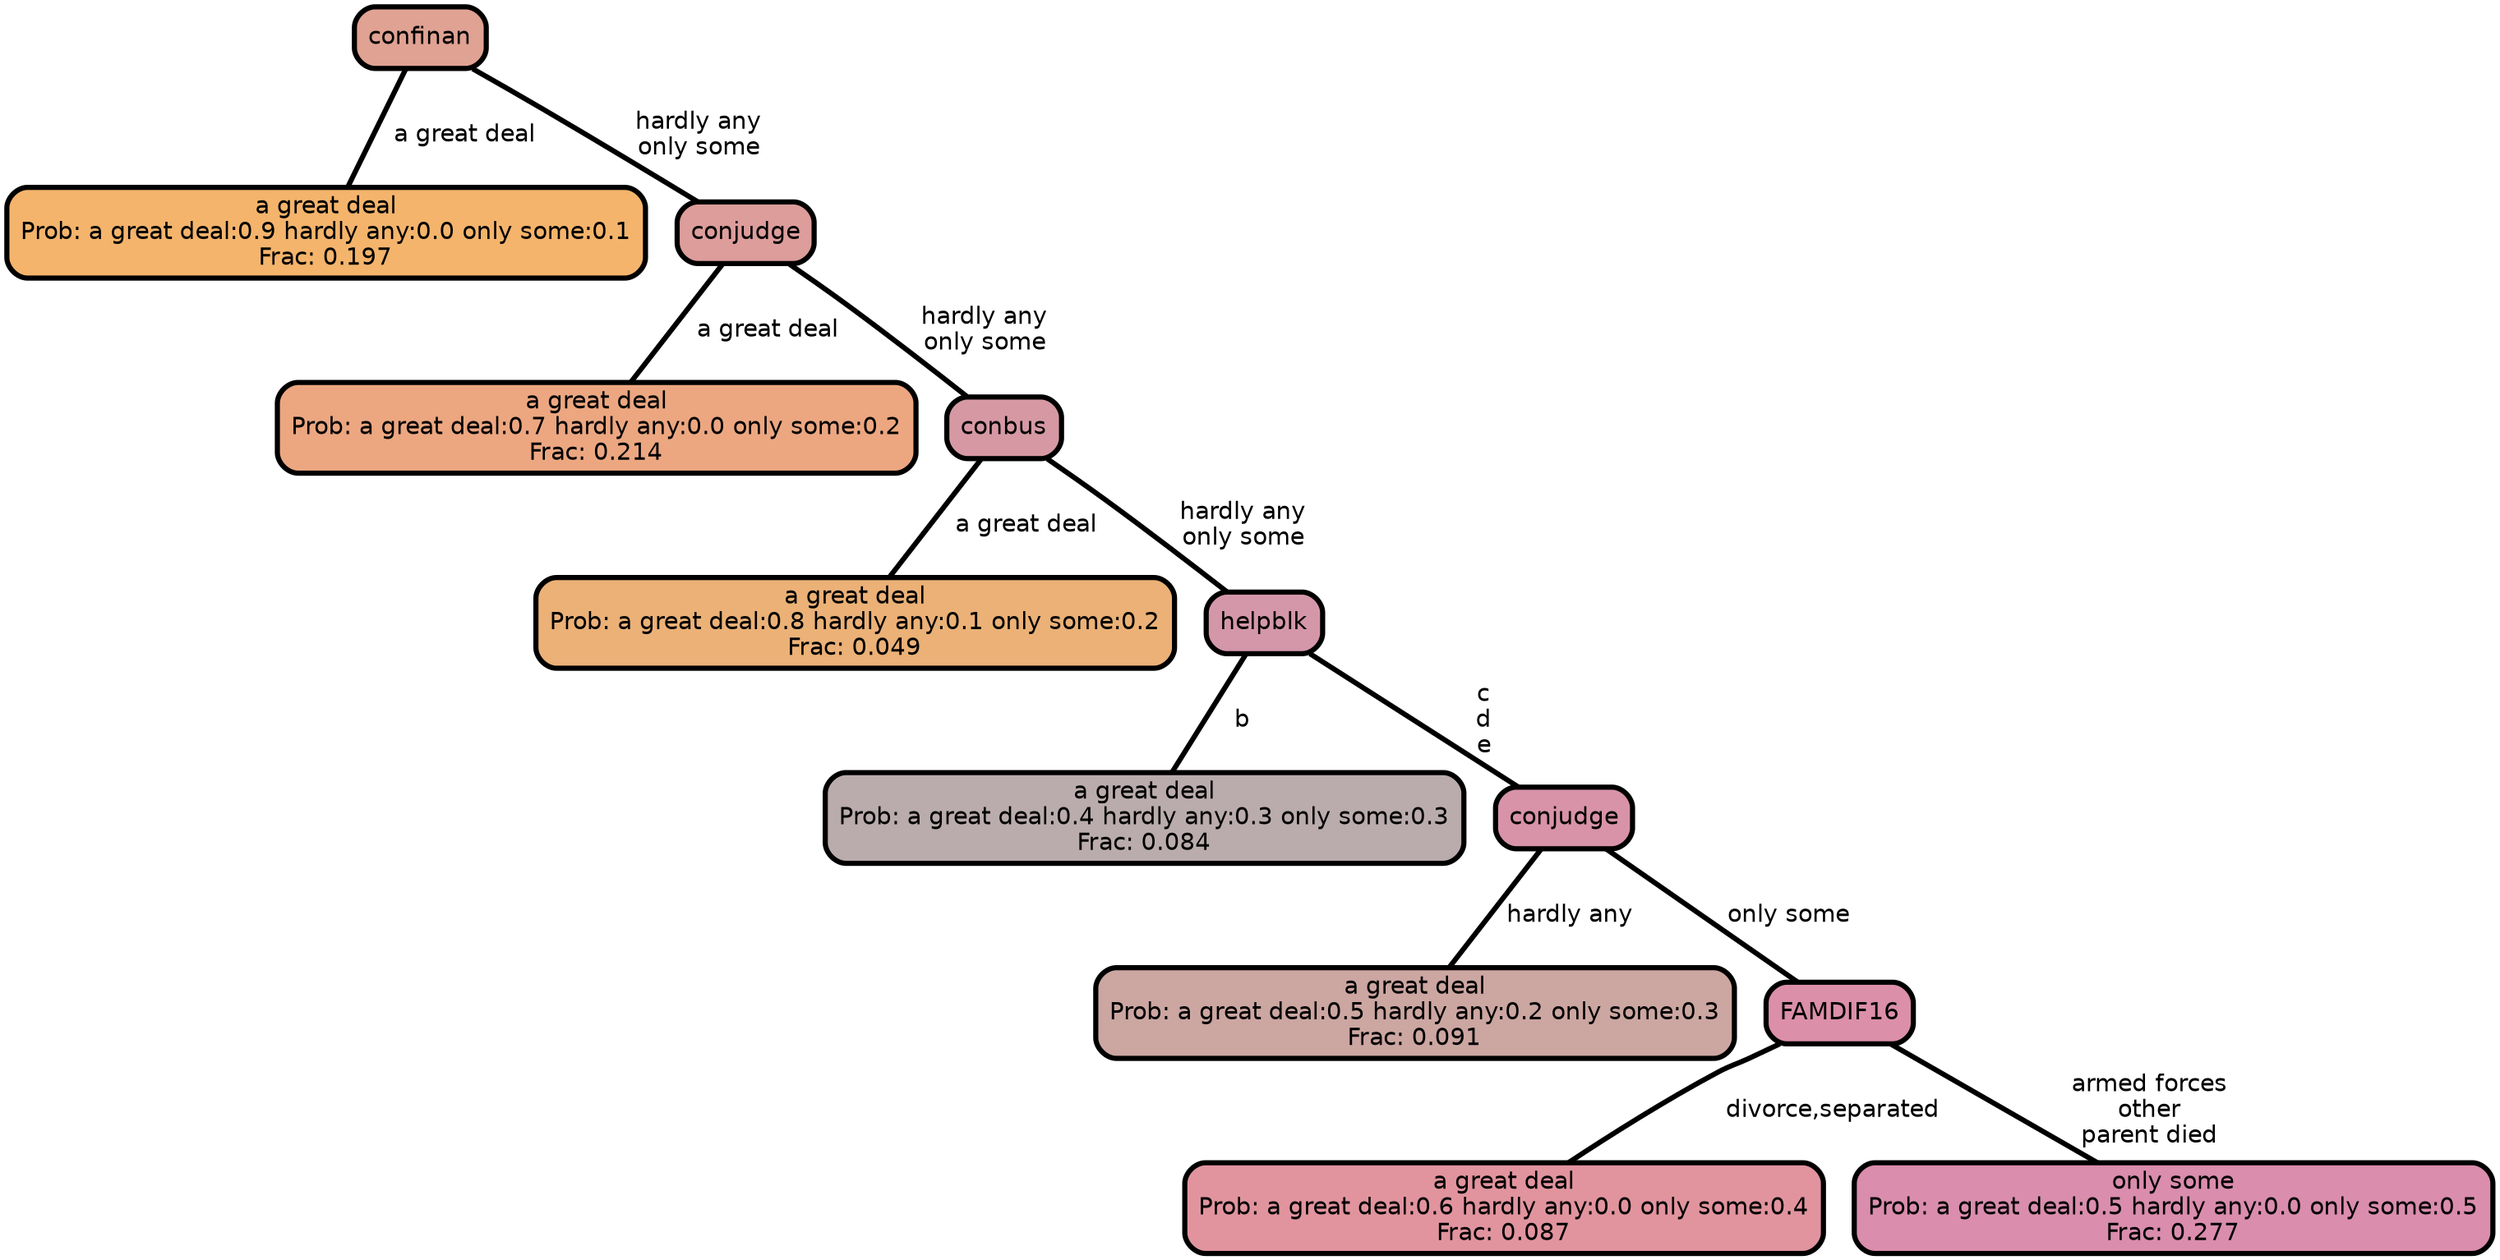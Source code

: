 graph Tree {
node [shape=box, style="filled, rounded",color="black",penwidth="3",fontcolor="black",                 fontname=helvetica] ;
graph [ranksep="0 equally", splines=straight,                 bgcolor=transparent, dpi=200] ;
edge [fontname=helvetica, color=black] ;
0 [label="a great deal
Prob: a great deal:0.9 hardly any:0.0 only some:0.1
Frac: 0.197", fillcolor="#f4b46c"] ;
1 [label="confinan", fillcolor="#e0a292"] ;
2 [label="a great deal
Prob: a great deal:0.7 hardly any:0.0 only some:0.2
Frac: 0.214", fillcolor="#eca781"] ;
3 [label="conjudge", fillcolor="#dc9d9b"] ;
4 [label="a great deal
Prob: a great deal:0.8 hardly any:0.1 only some:0.2
Frac: 0.049", fillcolor="#ebb177"] ;
5 [label="conbus", fillcolor="#d699a4"] ;
6 [label="a great deal
Prob: a great deal:0.4 hardly any:0.3 only some:0.3
Frac: 0.084", fillcolor="#baacad"] ;
7 [label="helpblk", fillcolor="#d497a9"] ;
8 [label="a great deal
Prob: a great deal:0.5 hardly any:0.2 only some:0.3
Frac: 0.091", fillcolor="#cca6a1"] ;
9 [label="conjudge", fillcolor="#d893a8"] ;
10 [label="a great deal
Prob: a great deal:0.6 hardly any:0.0 only some:0.4
Frac: 0.087", fillcolor="#e1949e"] ;
11 [label="FAMDIF16", fillcolor="#db8fa9"] ;
12 [label="only some
Prob: a great deal:0.5 hardly any:0.0 only some:0.5
Frac: 0.277", fillcolor="#da8dad"] ;
1 -- 0 [label=" a great deal",penwidth=3] ;
1 -- 3 [label=" hardly any\n only some",penwidth=3] ;
3 -- 2 [label=" a great deal",penwidth=3] ;
3 -- 5 [label=" hardly any\n only some",penwidth=3] ;
5 -- 4 [label=" a great deal",penwidth=3] ;
5 -- 7 [label=" hardly any\n only some",penwidth=3] ;
7 -- 6 [label=" b",penwidth=3] ;
7 -- 9 [label=" c\n d\n e",penwidth=3] ;
9 -- 8 [label=" hardly any",penwidth=3] ;
9 -- 11 [label=" only some",penwidth=3] ;
11 -- 10 [label=" divorce,separated",penwidth=3] ;
11 -- 12 [label=" armed forces\n other\n parent died",penwidth=3] ;
{rank = same;}}